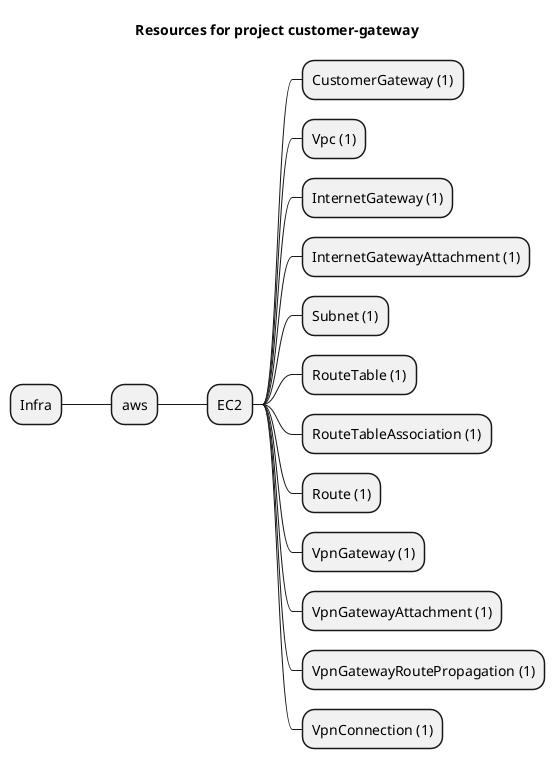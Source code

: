 @startmindmap
title Resources for project customer-gateway
skinparam monochrome true
+ Infra
++ aws
+++ EC2
++++ CustomerGateway (1)
++++ Vpc (1)
++++ InternetGateway (1)
++++ InternetGatewayAttachment (1)
++++ Subnet (1)
++++ RouteTable (1)
++++ RouteTableAssociation (1)
++++ Route (1)
++++ VpnGateway (1)
++++ VpnGatewayAttachment (1)
++++ VpnGatewayRoutePropagation (1)
++++ VpnConnection (1)
@endmindmap
